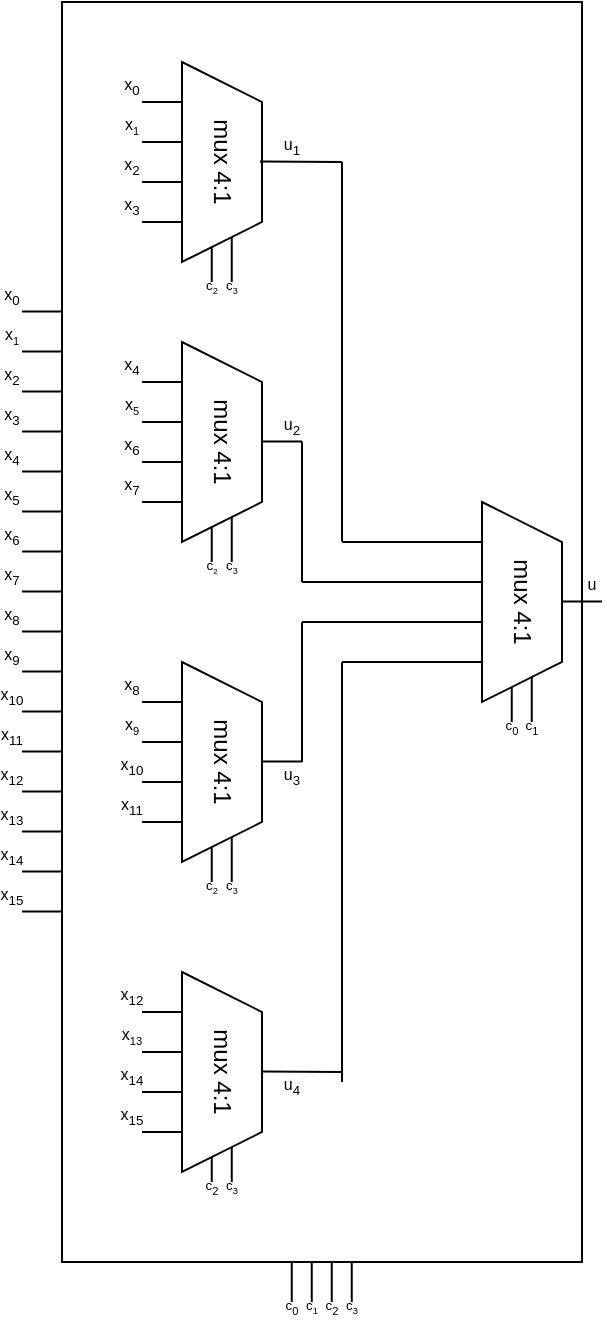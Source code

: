<mxfile version="24.7.17">
  <diagram name="Page-1" id="Q-DnUiAlC5ye-ez6OB5u">
    <mxGraphModel dx="1451" dy="931" grid="1" gridSize="10" guides="1" tooltips="1" connect="1" arrows="1" fold="1" page="1" pageScale="1" pageWidth="827" pageHeight="1169" math="0" shadow="0">
      <root>
        <mxCell id="0" />
        <mxCell id="1" parent="0" />
        <mxCell id="0grsNlicwpP98fwowqwC-152" value="" style="endArrow=none;html=1;rounded=0;" edge="1" parent="1">
          <mxGeometry width="50" height="50" relative="1" as="geometry">
            <mxPoint x="264.87" y="740" as="sourcePoint" />
            <mxPoint x="264.87" y="710" as="targetPoint" />
          </mxGeometry>
        </mxCell>
        <mxCell id="0grsNlicwpP98fwowqwC-153" value="" style="endArrow=none;html=1;rounded=0;" edge="1" parent="1">
          <mxGeometry width="50" height="50" relative="1" as="geometry">
            <mxPoint x="274.87" y="740" as="sourcePoint" />
            <mxPoint x="274.87" y="710" as="targetPoint" />
          </mxGeometry>
        </mxCell>
        <mxCell id="0grsNlicwpP98fwowqwC-154" value="" style="endArrow=none;html=1;rounded=0;" edge="1" parent="1">
          <mxGeometry width="50" height="50" relative="1" as="geometry">
            <mxPoint x="284.87" y="740" as="sourcePoint" />
            <mxPoint x="284.87" y="710" as="targetPoint" />
          </mxGeometry>
        </mxCell>
        <mxCell id="0grsNlicwpP98fwowqwC-155" value="" style="endArrow=none;html=1;rounded=0;" edge="1" parent="1">
          <mxGeometry width="50" height="50" relative="1" as="geometry">
            <mxPoint x="294.87" y="740" as="sourcePoint" />
            <mxPoint x="294.87" y="710" as="targetPoint" />
          </mxGeometry>
        </mxCell>
        <mxCell id="0grsNlicwpP98fwowqwC-156" value="&lt;span style=&quot;font-size: 6.667px;&quot;&gt;c&lt;sub&gt;0&lt;/sub&gt;&lt;/span&gt;" style="text;html=1;align=center;verticalAlign=middle;whiteSpace=wrap;rounded=0;" vertex="1" parent="1">
          <mxGeometry x="260" y="740" width="10" as="geometry" />
        </mxCell>
        <mxCell id="0grsNlicwpP98fwowqwC-157" value="&lt;span style=&quot;font-size: 6.667px;&quot;&gt;c&lt;/span&gt;&lt;span style=&quot;font-size: 5.556px;&quot;&gt;&lt;sub&gt;1&lt;/sub&gt;&lt;/span&gt;" style="text;html=1;align=center;verticalAlign=middle;whiteSpace=wrap;rounded=0;" vertex="1" parent="1">
          <mxGeometry x="270" y="740" width="10" as="geometry" />
        </mxCell>
        <mxCell id="0grsNlicwpP98fwowqwC-158" value="&lt;span style=&quot;font-size: 6.667px;&quot;&gt;c&lt;sub&gt;2&lt;/sub&gt;&lt;/span&gt;" style="text;html=1;align=center;verticalAlign=middle;whiteSpace=wrap;rounded=0;" vertex="1" parent="1">
          <mxGeometry x="280" y="740" width="10" as="geometry" />
        </mxCell>
        <mxCell id="0grsNlicwpP98fwowqwC-151" value="" style="rounded=0;whiteSpace=wrap;html=1;" vertex="1" parent="1">
          <mxGeometry x="150" y="90" width="260" height="630" as="geometry" />
        </mxCell>
        <mxCell id="0grsNlicwpP98fwowqwC-61" value="" style="endArrow=none;html=1;rounded=0;" edge="1" parent="1">
          <mxGeometry width="50" height="50" relative="1" as="geometry">
            <mxPoint x="224.87" y="530" as="sourcePoint" />
            <mxPoint x="224.87" y="500" as="targetPoint" />
          </mxGeometry>
        </mxCell>
        <mxCell id="0grsNlicwpP98fwowqwC-62" value="" style="endArrow=none;html=1;rounded=0;" edge="1" parent="1">
          <mxGeometry width="50" height="50" relative="1" as="geometry">
            <mxPoint x="234.87" y="530" as="sourcePoint" />
            <mxPoint x="234.87" y="500" as="targetPoint" />
          </mxGeometry>
        </mxCell>
        <mxCell id="0grsNlicwpP98fwowqwC-63" value="&lt;span style=&quot;font-size: 6.667px;&quot;&gt;c&lt;/span&gt;&lt;span style=&quot;font-size: 5.556px;&quot;&gt;&lt;sub&gt;2&lt;/sub&gt;&lt;/span&gt;" style="text;html=1;align=center;verticalAlign=middle;whiteSpace=wrap;rounded=0;" vertex="1" parent="1">
          <mxGeometry x="220" y="530" width="10" as="geometry" />
        </mxCell>
        <mxCell id="0grsNlicwpP98fwowqwC-64" value="&lt;span style=&quot;font-size: 6.667px;&quot;&gt;c&lt;/span&gt;&lt;span style=&quot;font-size: 5.556px;&quot;&gt;&lt;sub&gt;3&lt;/sub&gt;&lt;/span&gt;" style="text;html=1;align=center;verticalAlign=middle;whiteSpace=wrap;rounded=0;" vertex="1" parent="1">
          <mxGeometry x="230" y="530" width="10" as="geometry" />
        </mxCell>
        <mxCell id="0grsNlicwpP98fwowqwC-65" value="" style="endArrow=none;html=1;rounded=0;" edge="1" parent="1">
          <mxGeometry width="50" height="50" relative="1" as="geometry">
            <mxPoint x="190" y="440" as="sourcePoint" />
            <mxPoint x="210" y="440" as="targetPoint" />
          </mxGeometry>
        </mxCell>
        <mxCell id="0grsNlicwpP98fwowqwC-66" value="" style="endArrow=none;html=1;rounded=0;" edge="1" parent="1">
          <mxGeometry width="50" height="50" relative="1" as="geometry">
            <mxPoint x="190" y="460" as="sourcePoint" />
            <mxPoint x="210" y="460" as="targetPoint" />
          </mxGeometry>
        </mxCell>
        <mxCell id="0grsNlicwpP98fwowqwC-67" value="" style="endArrow=none;html=1;rounded=0;" edge="1" parent="1">
          <mxGeometry width="50" height="50" relative="1" as="geometry">
            <mxPoint x="190" y="480" as="sourcePoint" />
            <mxPoint x="210" y="480" as="targetPoint" />
          </mxGeometry>
        </mxCell>
        <mxCell id="0grsNlicwpP98fwowqwC-68" value="" style="endArrow=none;html=1;rounded=0;" edge="1" parent="1">
          <mxGeometry width="50" height="50" relative="1" as="geometry">
            <mxPoint x="190" y="500" as="sourcePoint" />
            <mxPoint x="210" y="500" as="targetPoint" />
          </mxGeometry>
        </mxCell>
        <mxCell id="0grsNlicwpP98fwowqwC-69" value="&lt;font style=&quot;font-size: 8px;&quot;&gt;x&lt;sub&gt;8&lt;/sub&gt;&lt;/font&gt;" style="text;html=1;align=center;verticalAlign=middle;whiteSpace=wrap;rounded=0;" vertex="1" parent="1">
          <mxGeometry x="180" y="430" width="10" as="geometry" />
        </mxCell>
        <mxCell id="0grsNlicwpP98fwowqwC-70" value="&lt;font style=&quot;font-size: 8px;&quot;&gt;x&lt;/font&gt;&lt;font style=&quot;font-size: 6.667px;&quot;&gt;&lt;sub&gt;9&lt;/sub&gt;&lt;/font&gt;" style="text;html=1;align=center;verticalAlign=middle;whiteSpace=wrap;rounded=0;" vertex="1" parent="1">
          <mxGeometry x="180" y="450" width="10" as="geometry" />
        </mxCell>
        <mxCell id="0grsNlicwpP98fwowqwC-71" value="&lt;font style=&quot;font-size: 8px;&quot;&gt;x&lt;sub&gt;10&lt;/sub&gt;&lt;/font&gt;" style="text;html=1;align=center;verticalAlign=middle;whiteSpace=wrap;rounded=0;" vertex="1" parent="1">
          <mxGeometry x="180" y="470" width="10" as="geometry" />
        </mxCell>
        <mxCell id="0grsNlicwpP98fwowqwC-72" value="&lt;font style=&quot;font-size: 8px;&quot;&gt;x&lt;sub&gt;11&lt;/sub&gt;&lt;/font&gt;" style="text;html=1;align=center;verticalAlign=middle;whiteSpace=wrap;rounded=0;" vertex="1" parent="1">
          <mxGeometry x="180" y="490" width="10" as="geometry" />
        </mxCell>
        <mxCell id="0grsNlicwpP98fwowqwC-73" value="mux 4:1" style="shape=trapezoid;perimeter=trapezoidPerimeter;whiteSpace=wrap;html=1;fixedSize=1;rotation=90;" vertex="1" parent="1">
          <mxGeometry x="180" y="450" width="100" height="40" as="geometry" />
        </mxCell>
        <mxCell id="0grsNlicwpP98fwowqwC-74" value="" style="endArrow=none;html=1;rounded=0;exitX=0.5;exitY=0;exitDx=0;exitDy=0;" edge="1" parent="1">
          <mxGeometry width="50" height="50" relative="1" as="geometry">
            <mxPoint x="250" y="469.74" as="sourcePoint" />
            <mxPoint x="270" y="469.74" as="targetPoint" />
          </mxGeometry>
        </mxCell>
        <mxCell id="0grsNlicwpP98fwowqwC-75" value="&lt;span style=&quot;font-size: 8px;&quot;&gt;u&lt;sub&gt;3&lt;/sub&gt;&lt;/span&gt;" style="text;html=1;align=center;verticalAlign=middle;whiteSpace=wrap;rounded=0;" vertex="1" parent="1">
          <mxGeometry x="260" y="474.75" width="10" as="geometry" />
        </mxCell>
        <mxCell id="0grsNlicwpP98fwowqwC-76" value="" style="endArrow=none;html=1;rounded=0;" edge="1" parent="1">
          <mxGeometry width="50" height="50" relative="1" as="geometry">
            <mxPoint x="224.87" y="370" as="sourcePoint" />
            <mxPoint x="224.87" y="340" as="targetPoint" />
          </mxGeometry>
        </mxCell>
        <mxCell id="0grsNlicwpP98fwowqwC-77" value="" style="endArrow=none;html=1;rounded=0;" edge="1" parent="1">
          <mxGeometry width="50" height="50" relative="1" as="geometry">
            <mxPoint x="234.87" y="370" as="sourcePoint" />
            <mxPoint x="234.87" y="340" as="targetPoint" />
          </mxGeometry>
        </mxCell>
        <mxCell id="0grsNlicwpP98fwowqwC-78" value="&lt;span style=&quot;font-size: 6.667px;&quot;&gt;c&lt;/span&gt;&lt;span style=&quot;font-size: 4.63px;&quot;&gt;&lt;sub&gt;2&lt;/sub&gt;&lt;/span&gt;" style="text;html=1;align=center;verticalAlign=middle;whiteSpace=wrap;rounded=0;" vertex="1" parent="1">
          <mxGeometry x="220" y="370" width="10" as="geometry" />
        </mxCell>
        <mxCell id="0grsNlicwpP98fwowqwC-79" value="&lt;span style=&quot;font-size: 6.667px;&quot;&gt;c&lt;/span&gt;&lt;span style=&quot;font-size: 5.556px;&quot;&gt;&lt;sub&gt;3&lt;/sub&gt;&lt;/span&gt;" style="text;html=1;align=center;verticalAlign=middle;whiteSpace=wrap;rounded=0;" vertex="1" parent="1">
          <mxGeometry x="230" y="370" width="10" as="geometry" />
        </mxCell>
        <mxCell id="0grsNlicwpP98fwowqwC-80" value="" style="endArrow=none;html=1;rounded=0;" edge="1" parent="1">
          <mxGeometry width="50" height="50" relative="1" as="geometry">
            <mxPoint x="190" y="280" as="sourcePoint" />
            <mxPoint x="210" y="280" as="targetPoint" />
          </mxGeometry>
        </mxCell>
        <mxCell id="0grsNlicwpP98fwowqwC-81" value="" style="endArrow=none;html=1;rounded=0;" edge="1" parent="1">
          <mxGeometry width="50" height="50" relative="1" as="geometry">
            <mxPoint x="190" y="300" as="sourcePoint" />
            <mxPoint x="210" y="300" as="targetPoint" />
          </mxGeometry>
        </mxCell>
        <mxCell id="0grsNlicwpP98fwowqwC-82" value="" style="endArrow=none;html=1;rounded=0;" edge="1" parent="1">
          <mxGeometry width="50" height="50" relative="1" as="geometry">
            <mxPoint x="190" y="320" as="sourcePoint" />
            <mxPoint x="210" y="320" as="targetPoint" />
          </mxGeometry>
        </mxCell>
        <mxCell id="0grsNlicwpP98fwowqwC-83" value="" style="endArrow=none;html=1;rounded=0;" edge="1" parent="1">
          <mxGeometry width="50" height="50" relative="1" as="geometry">
            <mxPoint x="190" y="340" as="sourcePoint" />
            <mxPoint x="210" y="340" as="targetPoint" />
          </mxGeometry>
        </mxCell>
        <mxCell id="0grsNlicwpP98fwowqwC-84" value="&lt;font style=&quot;font-size: 8px;&quot;&gt;x&lt;sub&gt;4&lt;/sub&gt;&lt;/font&gt;" style="text;html=1;align=center;verticalAlign=middle;whiteSpace=wrap;rounded=0;" vertex="1" parent="1">
          <mxGeometry x="180" y="270" width="10" as="geometry" />
        </mxCell>
        <mxCell id="0grsNlicwpP98fwowqwC-85" value="&lt;font style=&quot;font-size: 8px;&quot;&gt;x&lt;/font&gt;&lt;font style=&quot;font-size: 6.667px;&quot;&gt;&lt;sub&gt;5&lt;/sub&gt;&lt;/font&gt;" style="text;html=1;align=center;verticalAlign=middle;whiteSpace=wrap;rounded=0;" vertex="1" parent="1">
          <mxGeometry x="180" y="290" width="10" as="geometry" />
        </mxCell>
        <mxCell id="0grsNlicwpP98fwowqwC-86" value="&lt;font style=&quot;font-size: 8px;&quot;&gt;x&lt;sub&gt;6&lt;/sub&gt;&lt;/font&gt;" style="text;html=1;align=center;verticalAlign=middle;whiteSpace=wrap;rounded=0;" vertex="1" parent="1">
          <mxGeometry x="180" y="310" width="10" as="geometry" />
        </mxCell>
        <mxCell id="0grsNlicwpP98fwowqwC-87" value="&lt;font style=&quot;font-size: 8px;&quot;&gt;x&lt;sub&gt;7&lt;/sub&gt;&lt;/font&gt;" style="text;html=1;align=center;verticalAlign=middle;whiteSpace=wrap;rounded=0;" vertex="1" parent="1">
          <mxGeometry x="180" y="330" width="10" as="geometry" />
        </mxCell>
        <mxCell id="0grsNlicwpP98fwowqwC-88" value="mux 4:1" style="shape=trapezoid;perimeter=trapezoidPerimeter;whiteSpace=wrap;html=1;fixedSize=1;rotation=90;" vertex="1" parent="1">
          <mxGeometry x="180" y="290" width="100" height="40" as="geometry" />
        </mxCell>
        <mxCell id="0grsNlicwpP98fwowqwC-89" value="" style="endArrow=none;html=1;rounded=0;exitX=0.5;exitY=0;exitDx=0;exitDy=0;" edge="1" parent="1">
          <mxGeometry width="50" height="50" relative="1" as="geometry">
            <mxPoint x="250" y="309.74" as="sourcePoint" />
            <mxPoint x="270" y="309.74" as="targetPoint" />
          </mxGeometry>
        </mxCell>
        <mxCell id="0grsNlicwpP98fwowqwC-90" value="&lt;span style=&quot;font-size: 8px;&quot;&gt;u&lt;sub&gt;2&lt;/sub&gt;&lt;/span&gt;" style="text;html=1;align=center;verticalAlign=middle;whiteSpace=wrap;rounded=0;" vertex="1" parent="1">
          <mxGeometry x="260" y="299.74" width="10" as="geometry" />
        </mxCell>
        <mxCell id="0grsNlicwpP98fwowqwC-95" value="" style="endArrow=none;html=1;rounded=0;" edge="1" parent="1">
          <mxGeometry width="50" height="50" relative="1" as="geometry">
            <mxPoint x="190" y="595" as="sourcePoint" />
            <mxPoint x="210" y="595" as="targetPoint" />
          </mxGeometry>
        </mxCell>
        <mxCell id="0grsNlicwpP98fwowqwC-96" value="" style="endArrow=none;html=1;rounded=0;" edge="1" parent="1">
          <mxGeometry width="50" height="50" relative="1" as="geometry">
            <mxPoint x="190" y="615" as="sourcePoint" />
            <mxPoint x="210" y="615" as="targetPoint" />
          </mxGeometry>
        </mxCell>
        <mxCell id="0grsNlicwpP98fwowqwC-97" value="" style="endArrow=none;html=1;rounded=0;" edge="1" parent="1">
          <mxGeometry width="50" height="50" relative="1" as="geometry">
            <mxPoint x="190" y="635" as="sourcePoint" />
            <mxPoint x="210" y="635" as="targetPoint" />
          </mxGeometry>
        </mxCell>
        <mxCell id="0grsNlicwpP98fwowqwC-98" value="" style="endArrow=none;html=1;rounded=0;" edge="1" parent="1">
          <mxGeometry width="50" height="50" relative="1" as="geometry">
            <mxPoint x="190" y="655" as="sourcePoint" />
            <mxPoint x="210" y="655" as="targetPoint" />
          </mxGeometry>
        </mxCell>
        <mxCell id="0grsNlicwpP98fwowqwC-99" value="&lt;font style=&quot;font-size: 8px;&quot;&gt;x&lt;sub&gt;12&lt;/sub&gt;&lt;/font&gt;" style="text;html=1;align=center;verticalAlign=middle;whiteSpace=wrap;rounded=0;" vertex="1" parent="1">
          <mxGeometry x="180" y="585" width="10" as="geometry" />
        </mxCell>
        <mxCell id="0grsNlicwpP98fwowqwC-100" value="&lt;font style=&quot;font-size: 8px;&quot;&gt;x&lt;/font&gt;&lt;font style=&quot;font-size: 6.667px;&quot;&gt;&lt;sub&gt;13&lt;/sub&gt;&lt;/font&gt;" style="text;html=1;align=center;verticalAlign=middle;whiteSpace=wrap;rounded=0;" vertex="1" parent="1">
          <mxGeometry x="180" y="605" width="10" as="geometry" />
        </mxCell>
        <mxCell id="0grsNlicwpP98fwowqwC-101" value="&lt;font style=&quot;font-size: 8px;&quot;&gt;x&lt;sub&gt;14&lt;/sub&gt;&lt;/font&gt;" style="text;html=1;align=center;verticalAlign=middle;whiteSpace=wrap;rounded=0;" vertex="1" parent="1">
          <mxGeometry x="180" y="625" width="10" as="geometry" />
        </mxCell>
        <mxCell id="0grsNlicwpP98fwowqwC-102" value="&lt;font style=&quot;font-size: 8px;&quot;&gt;x&lt;sub&gt;15&lt;/sub&gt;&lt;/font&gt;" style="text;html=1;align=center;verticalAlign=middle;whiteSpace=wrap;rounded=0;" vertex="1" parent="1">
          <mxGeometry x="180" y="645" width="10" as="geometry" />
        </mxCell>
        <mxCell id="0grsNlicwpP98fwowqwC-104" value="" style="endArrow=none;html=1;rounded=0;exitX=0.5;exitY=0;exitDx=0;exitDy=0;" edge="1" parent="1">
          <mxGeometry width="50" height="50" relative="1" as="geometry">
            <mxPoint x="250" y="624.74" as="sourcePoint" />
            <mxPoint x="290" y="625" as="targetPoint" />
          </mxGeometry>
        </mxCell>
        <mxCell id="0grsNlicwpP98fwowqwC-105" value="&lt;span style=&quot;font-size: 8px;&quot;&gt;u&lt;sub&gt;4&lt;/sub&gt;&lt;/span&gt;" style="text;html=1;align=center;verticalAlign=middle;whiteSpace=wrap;rounded=0;" vertex="1" parent="1">
          <mxGeometry x="260" y="630" width="10" as="geometry" />
        </mxCell>
        <mxCell id="0grsNlicwpP98fwowqwC-121" value="" style="endArrow=none;html=1;rounded=0;" edge="1" parent="1">
          <mxGeometry width="50" height="50" relative="1" as="geometry">
            <mxPoint x="374.87" y="450" as="sourcePoint" />
            <mxPoint x="374.87" y="420" as="targetPoint" />
          </mxGeometry>
        </mxCell>
        <mxCell id="0grsNlicwpP98fwowqwC-122" value="" style="endArrow=none;html=1;rounded=0;" edge="1" parent="1">
          <mxGeometry width="50" height="50" relative="1" as="geometry">
            <mxPoint x="384.87" y="450" as="sourcePoint" />
            <mxPoint x="384.87" y="420" as="targetPoint" />
          </mxGeometry>
        </mxCell>
        <mxCell id="0grsNlicwpP98fwowqwC-123" value="&lt;span style=&quot;font-size: 6.667px;&quot;&gt;c&lt;sub&gt;0&lt;/sub&gt;&lt;/span&gt;" style="text;html=1;align=center;verticalAlign=middle;whiteSpace=wrap;rounded=0;" vertex="1" parent="1">
          <mxGeometry x="370" y="450" width="10" as="geometry" />
        </mxCell>
        <mxCell id="0grsNlicwpP98fwowqwC-124" value="&lt;span style=&quot;font-size: 6.667px;&quot;&gt;c&lt;sub&gt;1&lt;/sub&gt;&lt;/span&gt;" style="text;html=1;align=center;verticalAlign=middle;whiteSpace=wrap;rounded=0;" vertex="1" parent="1">
          <mxGeometry x="380" y="450" width="10" as="geometry" />
        </mxCell>
        <mxCell id="0grsNlicwpP98fwowqwC-125" value="" style="endArrow=none;html=1;rounded=0;" edge="1" parent="1">
          <mxGeometry width="50" height="50" relative="1" as="geometry">
            <mxPoint x="290" y="360" as="sourcePoint" />
            <mxPoint x="360" y="360" as="targetPoint" />
          </mxGeometry>
        </mxCell>
        <mxCell id="0grsNlicwpP98fwowqwC-126" value="" style="endArrow=none;html=1;rounded=0;" edge="1" parent="1">
          <mxGeometry width="50" height="50" relative="1" as="geometry">
            <mxPoint x="270" y="380" as="sourcePoint" />
            <mxPoint x="360" y="380" as="targetPoint" />
          </mxGeometry>
        </mxCell>
        <mxCell id="0grsNlicwpP98fwowqwC-127" value="" style="endArrow=none;html=1;rounded=0;" edge="1" parent="1">
          <mxGeometry width="50" height="50" relative="1" as="geometry">
            <mxPoint x="270" y="400" as="sourcePoint" />
            <mxPoint x="360" y="400" as="targetPoint" />
          </mxGeometry>
        </mxCell>
        <mxCell id="0grsNlicwpP98fwowqwC-128" value="" style="endArrow=none;html=1;rounded=0;" edge="1" parent="1">
          <mxGeometry width="50" height="50" relative="1" as="geometry">
            <mxPoint x="290" y="420" as="sourcePoint" />
            <mxPoint x="360" y="420" as="targetPoint" />
          </mxGeometry>
        </mxCell>
        <mxCell id="0grsNlicwpP98fwowqwC-133" value="mux 4:1" style="shape=trapezoid;perimeter=trapezoidPerimeter;whiteSpace=wrap;html=1;fixedSize=1;rotation=90;" vertex="1" parent="1">
          <mxGeometry x="330" y="370" width="100" height="40" as="geometry" />
        </mxCell>
        <mxCell id="0grsNlicwpP98fwowqwC-134" value="" style="endArrow=none;html=1;rounded=0;exitX=0.5;exitY=0;exitDx=0;exitDy=0;" edge="1" parent="1">
          <mxGeometry width="50" height="50" relative="1" as="geometry">
            <mxPoint x="400" y="389.74" as="sourcePoint" />
            <mxPoint x="420" y="389.74" as="targetPoint" />
          </mxGeometry>
        </mxCell>
        <mxCell id="0grsNlicwpP98fwowqwC-135" value="&lt;span style=&quot;font-size: 8px;&quot;&gt;u&lt;/span&gt;" style="text;html=1;align=center;verticalAlign=middle;whiteSpace=wrap;rounded=0;" vertex="1" parent="1">
          <mxGeometry x="410" y="379.74" width="10" as="geometry" />
        </mxCell>
        <mxCell id="0grsNlicwpP98fwowqwC-136" value="" style="endArrow=none;html=1;rounded=0;" edge="1" parent="1">
          <mxGeometry width="50" height="50" relative="1" as="geometry">
            <mxPoint x="224.87" y="230" as="sourcePoint" />
            <mxPoint x="224.87" y="200" as="targetPoint" />
          </mxGeometry>
        </mxCell>
        <mxCell id="0grsNlicwpP98fwowqwC-137" value="" style="endArrow=none;html=1;rounded=0;" edge="1" parent="1">
          <mxGeometry width="50" height="50" relative="1" as="geometry">
            <mxPoint x="234.87" y="230" as="sourcePoint" />
            <mxPoint x="234.87" y="200" as="targetPoint" />
          </mxGeometry>
        </mxCell>
        <mxCell id="0grsNlicwpP98fwowqwC-138" value="&lt;span style=&quot;font-size: 6.667px;&quot;&gt;c&lt;/span&gt;&lt;span style=&quot;font-size: 5.556px;&quot;&gt;&lt;sub&gt;2&lt;/sub&gt;&lt;/span&gt;" style="text;html=1;align=center;verticalAlign=middle;whiteSpace=wrap;rounded=0;" vertex="1" parent="1">
          <mxGeometry x="220" y="230" width="10" as="geometry" />
        </mxCell>
        <mxCell id="0grsNlicwpP98fwowqwC-139" value="&lt;span style=&quot;font-size: 6.667px;&quot;&gt;c&lt;/span&gt;&lt;span style=&quot;font-size: 5.556px;&quot;&gt;&lt;sub&gt;3&lt;/sub&gt;&lt;/span&gt;" style="text;html=1;align=center;verticalAlign=middle;whiteSpace=wrap;rounded=0;" vertex="1" parent="1">
          <mxGeometry x="230" y="230" width="10" as="geometry" />
        </mxCell>
        <mxCell id="0grsNlicwpP98fwowqwC-140" value="" style="endArrow=none;html=1;rounded=0;" edge="1" parent="1">
          <mxGeometry width="50" height="50" relative="1" as="geometry">
            <mxPoint x="190" y="140" as="sourcePoint" />
            <mxPoint x="210" y="140" as="targetPoint" />
          </mxGeometry>
        </mxCell>
        <mxCell id="0grsNlicwpP98fwowqwC-141" value="" style="endArrow=none;html=1;rounded=0;" edge="1" parent="1">
          <mxGeometry width="50" height="50" relative="1" as="geometry">
            <mxPoint x="190" y="160" as="sourcePoint" />
            <mxPoint x="210" y="160" as="targetPoint" />
          </mxGeometry>
        </mxCell>
        <mxCell id="0grsNlicwpP98fwowqwC-142" value="" style="endArrow=none;html=1;rounded=0;" edge="1" parent="1">
          <mxGeometry width="50" height="50" relative="1" as="geometry">
            <mxPoint x="190" y="180" as="sourcePoint" />
            <mxPoint x="210" y="180" as="targetPoint" />
          </mxGeometry>
        </mxCell>
        <mxCell id="0grsNlicwpP98fwowqwC-143" value="" style="endArrow=none;html=1;rounded=0;" edge="1" parent="1">
          <mxGeometry width="50" height="50" relative="1" as="geometry">
            <mxPoint x="190" y="200" as="sourcePoint" />
            <mxPoint x="210" y="200" as="targetPoint" />
          </mxGeometry>
        </mxCell>
        <mxCell id="0grsNlicwpP98fwowqwC-144" value="&lt;font style=&quot;font-size: 8px;&quot;&gt;x&lt;sub&gt;0&lt;/sub&gt;&lt;/font&gt;" style="text;html=1;align=center;verticalAlign=middle;whiteSpace=wrap;rounded=0;" vertex="1" parent="1">
          <mxGeometry x="180" y="130" width="10" as="geometry" />
        </mxCell>
        <mxCell id="0grsNlicwpP98fwowqwC-145" value="&lt;font style=&quot;font-size: 8px;&quot;&gt;x&lt;/font&gt;&lt;font style=&quot;font-size: 6.667px;&quot;&gt;&lt;sub&gt;1&lt;/sub&gt;&lt;/font&gt;" style="text;html=1;align=center;verticalAlign=middle;whiteSpace=wrap;rounded=0;" vertex="1" parent="1">
          <mxGeometry x="180" y="150" width="10" as="geometry" />
        </mxCell>
        <mxCell id="0grsNlicwpP98fwowqwC-146" value="&lt;font style=&quot;font-size: 8px;&quot;&gt;x&lt;sub&gt;2&lt;/sub&gt;&lt;/font&gt;" style="text;html=1;align=center;verticalAlign=middle;whiteSpace=wrap;rounded=0;" vertex="1" parent="1">
          <mxGeometry x="180" y="170" width="10" as="geometry" />
        </mxCell>
        <mxCell id="0grsNlicwpP98fwowqwC-147" value="&lt;font style=&quot;font-size: 8px;&quot;&gt;x&lt;sub&gt;3&lt;/sub&gt;&lt;/font&gt;" style="text;html=1;align=center;verticalAlign=middle;whiteSpace=wrap;rounded=0;" vertex="1" parent="1">
          <mxGeometry x="180" y="190" width="10" as="geometry" />
        </mxCell>
        <mxCell id="0grsNlicwpP98fwowqwC-148" value="mux 4:1" style="shape=trapezoid;perimeter=trapezoidPerimeter;whiteSpace=wrap;html=1;fixedSize=1;rotation=90;" vertex="1" parent="1">
          <mxGeometry x="180" y="150" width="100" height="40" as="geometry" />
        </mxCell>
        <mxCell id="0grsNlicwpP98fwowqwC-149" value="" style="endArrow=none;html=1;rounded=0;exitX=0.5;exitY=0;exitDx=0;exitDy=0;" edge="1" parent="1">
          <mxGeometry width="50" height="50" relative="1" as="geometry">
            <mxPoint x="249" y="169.74" as="sourcePoint" />
            <mxPoint x="290" y="170" as="targetPoint" />
          </mxGeometry>
        </mxCell>
        <mxCell id="0grsNlicwpP98fwowqwC-150" value="&lt;span style=&quot;font-size: 8px;&quot;&gt;u&lt;sub&gt;1&lt;/sub&gt;&lt;/span&gt;" style="text;html=1;align=center;verticalAlign=middle;whiteSpace=wrap;rounded=0;" vertex="1" parent="1">
          <mxGeometry x="260" y="159.74" width="10" as="geometry" />
        </mxCell>
        <mxCell id="0grsNlicwpP98fwowqwC-167" value="&lt;span style=&quot;font-size: 6.667px;&quot;&gt;c&lt;/span&gt;&lt;span style=&quot;font-size: 5.556px;&quot;&gt;&lt;sub&gt;3&lt;/sub&gt;&lt;/span&gt;" style="text;html=1;align=center;verticalAlign=middle;whiteSpace=wrap;rounded=0;" vertex="1" parent="1">
          <mxGeometry x="290" y="740" width="10" as="geometry" />
        </mxCell>
        <mxCell id="0grsNlicwpP98fwowqwC-173" value="" style="endArrow=none;html=1;rounded=0;" edge="1" parent="1">
          <mxGeometry width="50" height="50" relative="1" as="geometry">
            <mxPoint x="224.87" y="680" as="sourcePoint" />
            <mxPoint x="224.87" y="650" as="targetPoint" />
          </mxGeometry>
        </mxCell>
        <mxCell id="0grsNlicwpP98fwowqwC-174" value="" style="endArrow=none;html=1;rounded=0;" edge="1" parent="1">
          <mxGeometry width="50" height="50" relative="1" as="geometry">
            <mxPoint x="234.87" y="680" as="sourcePoint" />
            <mxPoint x="234.87" y="650" as="targetPoint" />
          </mxGeometry>
        </mxCell>
        <mxCell id="0grsNlicwpP98fwowqwC-175" value="&lt;span style=&quot;font-size: 6.667px;&quot;&gt;c&lt;sub&gt;2&lt;/sub&gt;&lt;/span&gt;" style="text;html=1;align=center;verticalAlign=middle;whiteSpace=wrap;rounded=0;" vertex="1" parent="1">
          <mxGeometry x="220" y="680" width="10" as="geometry" />
        </mxCell>
        <mxCell id="0grsNlicwpP98fwowqwC-176" value="&lt;span style=&quot;font-size: 6.667px;&quot;&gt;c&lt;/span&gt;&lt;span style=&quot;font-size: 5.556px;&quot;&gt;&lt;sub&gt;3&lt;/sub&gt;&lt;/span&gt;" style="text;html=1;align=center;verticalAlign=middle;whiteSpace=wrap;rounded=0;" vertex="1" parent="1">
          <mxGeometry x="230" y="680" width="10" as="geometry" />
        </mxCell>
        <mxCell id="0grsNlicwpP98fwowqwC-103" value="mux 4:1" style="shape=trapezoid;perimeter=trapezoidPerimeter;whiteSpace=wrap;html=1;fixedSize=1;rotation=90;" vertex="1" parent="1">
          <mxGeometry x="180" y="605" width="100" height="40" as="geometry" />
        </mxCell>
        <mxCell id="0grsNlicwpP98fwowqwC-273" value="" style="endArrow=none;html=1;rounded=0;" edge="1" parent="1">
          <mxGeometry width="50" height="50" relative="1" as="geometry">
            <mxPoint x="130" y="244.75" as="sourcePoint" />
            <mxPoint x="150" y="244.75" as="targetPoint" />
          </mxGeometry>
        </mxCell>
        <mxCell id="0grsNlicwpP98fwowqwC-274" value="" style="endArrow=none;html=1;rounded=0;" edge="1" parent="1">
          <mxGeometry width="50" height="50" relative="1" as="geometry">
            <mxPoint x="130" y="264.75" as="sourcePoint" />
            <mxPoint x="150" y="264.75" as="targetPoint" />
          </mxGeometry>
        </mxCell>
        <mxCell id="0grsNlicwpP98fwowqwC-275" value="" style="endArrow=none;html=1;rounded=0;" edge="1" parent="1">
          <mxGeometry width="50" height="50" relative="1" as="geometry">
            <mxPoint x="130" y="284.75" as="sourcePoint" />
            <mxPoint x="150" y="284.75" as="targetPoint" />
          </mxGeometry>
        </mxCell>
        <mxCell id="0grsNlicwpP98fwowqwC-276" value="" style="endArrow=none;html=1;rounded=0;" edge="1" parent="1">
          <mxGeometry width="50" height="50" relative="1" as="geometry">
            <mxPoint x="130" y="304.75" as="sourcePoint" />
            <mxPoint x="150" y="304.75" as="targetPoint" />
          </mxGeometry>
        </mxCell>
        <mxCell id="0grsNlicwpP98fwowqwC-277" value="" style="endArrow=none;html=1;rounded=0;" edge="1" parent="1">
          <mxGeometry width="50" height="50" relative="1" as="geometry">
            <mxPoint x="130" y="324.75" as="sourcePoint" />
            <mxPoint x="150" y="324.75" as="targetPoint" />
          </mxGeometry>
        </mxCell>
        <mxCell id="0grsNlicwpP98fwowqwC-278" value="" style="endArrow=none;html=1;rounded=0;" edge="1" parent="1">
          <mxGeometry width="50" height="50" relative="1" as="geometry">
            <mxPoint x="130" y="344.75" as="sourcePoint" />
            <mxPoint x="150" y="344.75" as="targetPoint" />
          </mxGeometry>
        </mxCell>
        <mxCell id="0grsNlicwpP98fwowqwC-279" value="" style="endArrow=none;html=1;rounded=0;" edge="1" parent="1">
          <mxGeometry width="50" height="50" relative="1" as="geometry">
            <mxPoint x="130" y="364.75" as="sourcePoint" />
            <mxPoint x="150" y="364.75" as="targetPoint" />
          </mxGeometry>
        </mxCell>
        <mxCell id="0grsNlicwpP98fwowqwC-280" value="" style="endArrow=none;html=1;rounded=0;" edge="1" parent="1">
          <mxGeometry width="50" height="50" relative="1" as="geometry">
            <mxPoint x="130" y="384.75" as="sourcePoint" />
            <mxPoint x="150" y="384.75" as="targetPoint" />
          </mxGeometry>
        </mxCell>
        <mxCell id="0grsNlicwpP98fwowqwC-281" value="" style="endArrow=none;html=1;rounded=0;" edge="1" parent="1">
          <mxGeometry width="50" height="50" relative="1" as="geometry">
            <mxPoint x="130" y="404.75" as="sourcePoint" />
            <mxPoint x="150" y="404.75" as="targetPoint" />
          </mxGeometry>
        </mxCell>
        <mxCell id="0grsNlicwpP98fwowqwC-282" value="" style="endArrow=none;html=1;rounded=0;" edge="1" parent="1">
          <mxGeometry width="50" height="50" relative="1" as="geometry">
            <mxPoint x="130" y="424.75" as="sourcePoint" />
            <mxPoint x="150" y="424.75" as="targetPoint" />
          </mxGeometry>
        </mxCell>
        <mxCell id="0grsNlicwpP98fwowqwC-283" value="" style="endArrow=none;html=1;rounded=0;" edge="1" parent="1">
          <mxGeometry width="50" height="50" relative="1" as="geometry">
            <mxPoint x="130" y="444.75" as="sourcePoint" />
            <mxPoint x="150" y="444.75" as="targetPoint" />
          </mxGeometry>
        </mxCell>
        <mxCell id="0grsNlicwpP98fwowqwC-284" value="" style="endArrow=none;html=1;rounded=0;" edge="1" parent="1">
          <mxGeometry width="50" height="50" relative="1" as="geometry">
            <mxPoint x="130" y="464.75" as="sourcePoint" />
            <mxPoint x="150" y="464.75" as="targetPoint" />
          </mxGeometry>
        </mxCell>
        <mxCell id="0grsNlicwpP98fwowqwC-285" value="" style="endArrow=none;html=1;rounded=0;" edge="1" parent="1">
          <mxGeometry width="50" height="50" relative="1" as="geometry">
            <mxPoint x="130" y="484.75" as="sourcePoint" />
            <mxPoint x="150" y="484.75" as="targetPoint" />
          </mxGeometry>
        </mxCell>
        <mxCell id="0grsNlicwpP98fwowqwC-286" value="" style="endArrow=none;html=1;rounded=0;" edge="1" parent="1">
          <mxGeometry width="50" height="50" relative="1" as="geometry">
            <mxPoint x="130" y="504.75" as="sourcePoint" />
            <mxPoint x="150" y="504.75" as="targetPoint" />
          </mxGeometry>
        </mxCell>
        <mxCell id="0grsNlicwpP98fwowqwC-287" value="" style="endArrow=none;html=1;rounded=0;" edge="1" parent="1">
          <mxGeometry width="50" height="50" relative="1" as="geometry">
            <mxPoint x="130" y="524.75" as="sourcePoint" />
            <mxPoint x="150" y="524.75" as="targetPoint" />
          </mxGeometry>
        </mxCell>
        <mxCell id="0grsNlicwpP98fwowqwC-288" value="" style="endArrow=none;html=1;rounded=0;" edge="1" parent="1">
          <mxGeometry width="50" height="50" relative="1" as="geometry">
            <mxPoint x="130" y="544.75" as="sourcePoint" />
            <mxPoint x="150" y="544.75" as="targetPoint" />
          </mxGeometry>
        </mxCell>
        <mxCell id="0grsNlicwpP98fwowqwC-289" value="&lt;font style=&quot;font-size: 8px;&quot;&gt;x&lt;sub&gt;0&lt;/sub&gt;&lt;/font&gt;" style="text;html=1;align=center;verticalAlign=middle;whiteSpace=wrap;rounded=0;" vertex="1" parent="1">
          <mxGeometry x="120" y="234.75" width="10" as="geometry" />
        </mxCell>
        <mxCell id="0grsNlicwpP98fwowqwC-290" value="&lt;font style=&quot;font-size: 8px;&quot;&gt;x&lt;/font&gt;&lt;font style=&quot;font-size: 6.667px;&quot;&gt;&lt;sub&gt;1&lt;/sub&gt;&lt;/font&gt;" style="text;html=1;align=center;verticalAlign=middle;whiteSpace=wrap;rounded=0;" vertex="1" parent="1">
          <mxGeometry x="120" y="254.75" width="10" as="geometry" />
        </mxCell>
        <mxCell id="0grsNlicwpP98fwowqwC-291" value="&lt;font style=&quot;font-size: 8px;&quot;&gt;x&lt;sub&gt;2&lt;/sub&gt;&lt;/font&gt;" style="text;html=1;align=center;verticalAlign=middle;whiteSpace=wrap;rounded=0;" vertex="1" parent="1">
          <mxGeometry x="120" y="274.75" width="10" as="geometry" />
        </mxCell>
        <mxCell id="0grsNlicwpP98fwowqwC-292" value="&lt;font style=&quot;font-size: 8px;&quot;&gt;x&lt;sub&gt;3&lt;/sub&gt;&lt;/font&gt;" style="text;html=1;align=center;verticalAlign=middle;whiteSpace=wrap;rounded=0;" vertex="1" parent="1">
          <mxGeometry x="120" y="294.75" width="10" as="geometry" />
        </mxCell>
        <mxCell id="0grsNlicwpP98fwowqwC-293" value="&lt;font style=&quot;font-size: 8px;&quot;&gt;x&lt;sub&gt;4&lt;/sub&gt;&lt;/font&gt;" style="text;html=1;align=center;verticalAlign=middle;whiteSpace=wrap;rounded=0;" vertex="1" parent="1">
          <mxGeometry x="120" y="314.75" width="10" as="geometry" />
        </mxCell>
        <mxCell id="0grsNlicwpP98fwowqwC-294" value="&lt;font style=&quot;font-size: 8px;&quot;&gt;x&lt;sub&gt;5&lt;/sub&gt;&lt;/font&gt;" style="text;html=1;align=center;verticalAlign=middle;whiteSpace=wrap;rounded=0;" vertex="1" parent="1">
          <mxGeometry x="120" y="334.75" width="10" as="geometry" />
        </mxCell>
        <mxCell id="0grsNlicwpP98fwowqwC-295" value="&lt;font style=&quot;font-size: 8px;&quot;&gt;x&lt;sub&gt;6&lt;/sub&gt;&lt;/font&gt;" style="text;html=1;align=center;verticalAlign=middle;whiteSpace=wrap;rounded=0;" vertex="1" parent="1">
          <mxGeometry x="120" y="354.75" width="10" as="geometry" />
        </mxCell>
        <mxCell id="0grsNlicwpP98fwowqwC-296" value="&lt;font style=&quot;font-size: 8px;&quot;&gt;x&lt;sub&gt;7&lt;/sub&gt;&lt;/font&gt;" style="text;html=1;align=center;verticalAlign=middle;whiteSpace=wrap;rounded=0;" vertex="1" parent="1">
          <mxGeometry x="120" y="374.75" width="10" as="geometry" />
        </mxCell>
        <mxCell id="0grsNlicwpP98fwowqwC-297" value="&lt;font style=&quot;font-size: 8px;&quot;&gt;x&lt;sub&gt;8&lt;/sub&gt;&lt;/font&gt;" style="text;html=1;align=center;verticalAlign=middle;whiteSpace=wrap;rounded=0;" vertex="1" parent="1">
          <mxGeometry x="120" y="394.75" width="10" as="geometry" />
        </mxCell>
        <mxCell id="0grsNlicwpP98fwowqwC-298" value="&lt;font style=&quot;font-size: 8px;&quot;&gt;x&lt;sub&gt;9&lt;/sub&gt;&lt;/font&gt;" style="text;html=1;align=center;verticalAlign=middle;whiteSpace=wrap;rounded=0;" vertex="1" parent="1">
          <mxGeometry x="120" y="414.75" width="10" as="geometry" />
        </mxCell>
        <mxCell id="0grsNlicwpP98fwowqwC-299" value="&lt;font style=&quot;font-size: 8px;&quot;&gt;x&lt;sub&gt;10&lt;/sub&gt;&lt;/font&gt;" style="text;html=1;align=center;verticalAlign=middle;whiteSpace=wrap;rounded=0;" vertex="1" parent="1">
          <mxGeometry x="120" y="434.75" width="10" as="geometry" />
        </mxCell>
        <mxCell id="0grsNlicwpP98fwowqwC-300" value="&lt;font style=&quot;font-size: 8px;&quot;&gt;x&lt;sub&gt;11&lt;/sub&gt;&lt;/font&gt;" style="text;html=1;align=center;verticalAlign=middle;whiteSpace=wrap;rounded=0;" vertex="1" parent="1">
          <mxGeometry x="120" y="454.75" width="10" as="geometry" />
        </mxCell>
        <mxCell id="0grsNlicwpP98fwowqwC-301" value="&lt;font style=&quot;font-size: 8px;&quot;&gt;x&lt;sub&gt;12&lt;/sub&gt;&lt;/font&gt;" style="text;html=1;align=center;verticalAlign=middle;whiteSpace=wrap;rounded=0;" vertex="1" parent="1">
          <mxGeometry x="120" y="474.75" width="10" as="geometry" />
        </mxCell>
        <mxCell id="0grsNlicwpP98fwowqwC-302" value="&lt;font style=&quot;font-size: 8px;&quot;&gt;x&lt;sub&gt;13&lt;/sub&gt;&lt;/font&gt;" style="text;html=1;align=center;verticalAlign=middle;whiteSpace=wrap;rounded=0;" vertex="1" parent="1">
          <mxGeometry x="120" y="494.75" width="10" as="geometry" />
        </mxCell>
        <mxCell id="0grsNlicwpP98fwowqwC-303" value="&lt;font style=&quot;font-size: 8px;&quot;&gt;x&lt;sub&gt;14&lt;/sub&gt;&lt;/font&gt;" style="text;html=1;align=center;verticalAlign=middle;whiteSpace=wrap;rounded=0;" vertex="1" parent="1">
          <mxGeometry x="120" y="514.75" width="10" as="geometry" />
        </mxCell>
        <mxCell id="0grsNlicwpP98fwowqwC-304" value="&lt;font style=&quot;font-size: 8px;&quot;&gt;x&lt;sub&gt;15&lt;/sub&gt;&lt;/font&gt;" style="text;html=1;align=center;verticalAlign=middle;whiteSpace=wrap;rounded=0;" vertex="1" parent="1">
          <mxGeometry x="120" y="534.75" width="10" as="geometry" />
        </mxCell>
        <mxCell id="0grsNlicwpP98fwowqwC-305" value="" style="endArrow=none;html=1;rounded=0;" edge="1" parent="1">
          <mxGeometry width="50" height="50" relative="1" as="geometry">
            <mxPoint x="270" y="470" as="sourcePoint" />
            <mxPoint x="270" y="400" as="targetPoint" />
          </mxGeometry>
        </mxCell>
        <mxCell id="0grsNlicwpP98fwowqwC-306" value="" style="endArrow=none;html=1;rounded=0;" edge="1" parent="1">
          <mxGeometry width="50" height="50" relative="1" as="geometry">
            <mxPoint x="270" y="380" as="sourcePoint" />
            <mxPoint x="270" y="309.75" as="targetPoint" />
          </mxGeometry>
        </mxCell>
        <mxCell id="0grsNlicwpP98fwowqwC-307" value="" style="endArrow=none;html=1;rounded=0;" edge="1" parent="1">
          <mxGeometry width="50" height="50" relative="1" as="geometry">
            <mxPoint x="290" y="630" as="sourcePoint" />
            <mxPoint x="290" y="420" as="targetPoint" />
          </mxGeometry>
        </mxCell>
        <mxCell id="0grsNlicwpP98fwowqwC-340" value="" style="endArrow=none;html=1;rounded=0;" edge="1" parent="1">
          <mxGeometry width="50" height="50" relative="1" as="geometry">
            <mxPoint x="290" y="359.75" as="sourcePoint" />
            <mxPoint x="290" y="170" as="targetPoint" />
          </mxGeometry>
        </mxCell>
      </root>
    </mxGraphModel>
  </diagram>
</mxfile>
